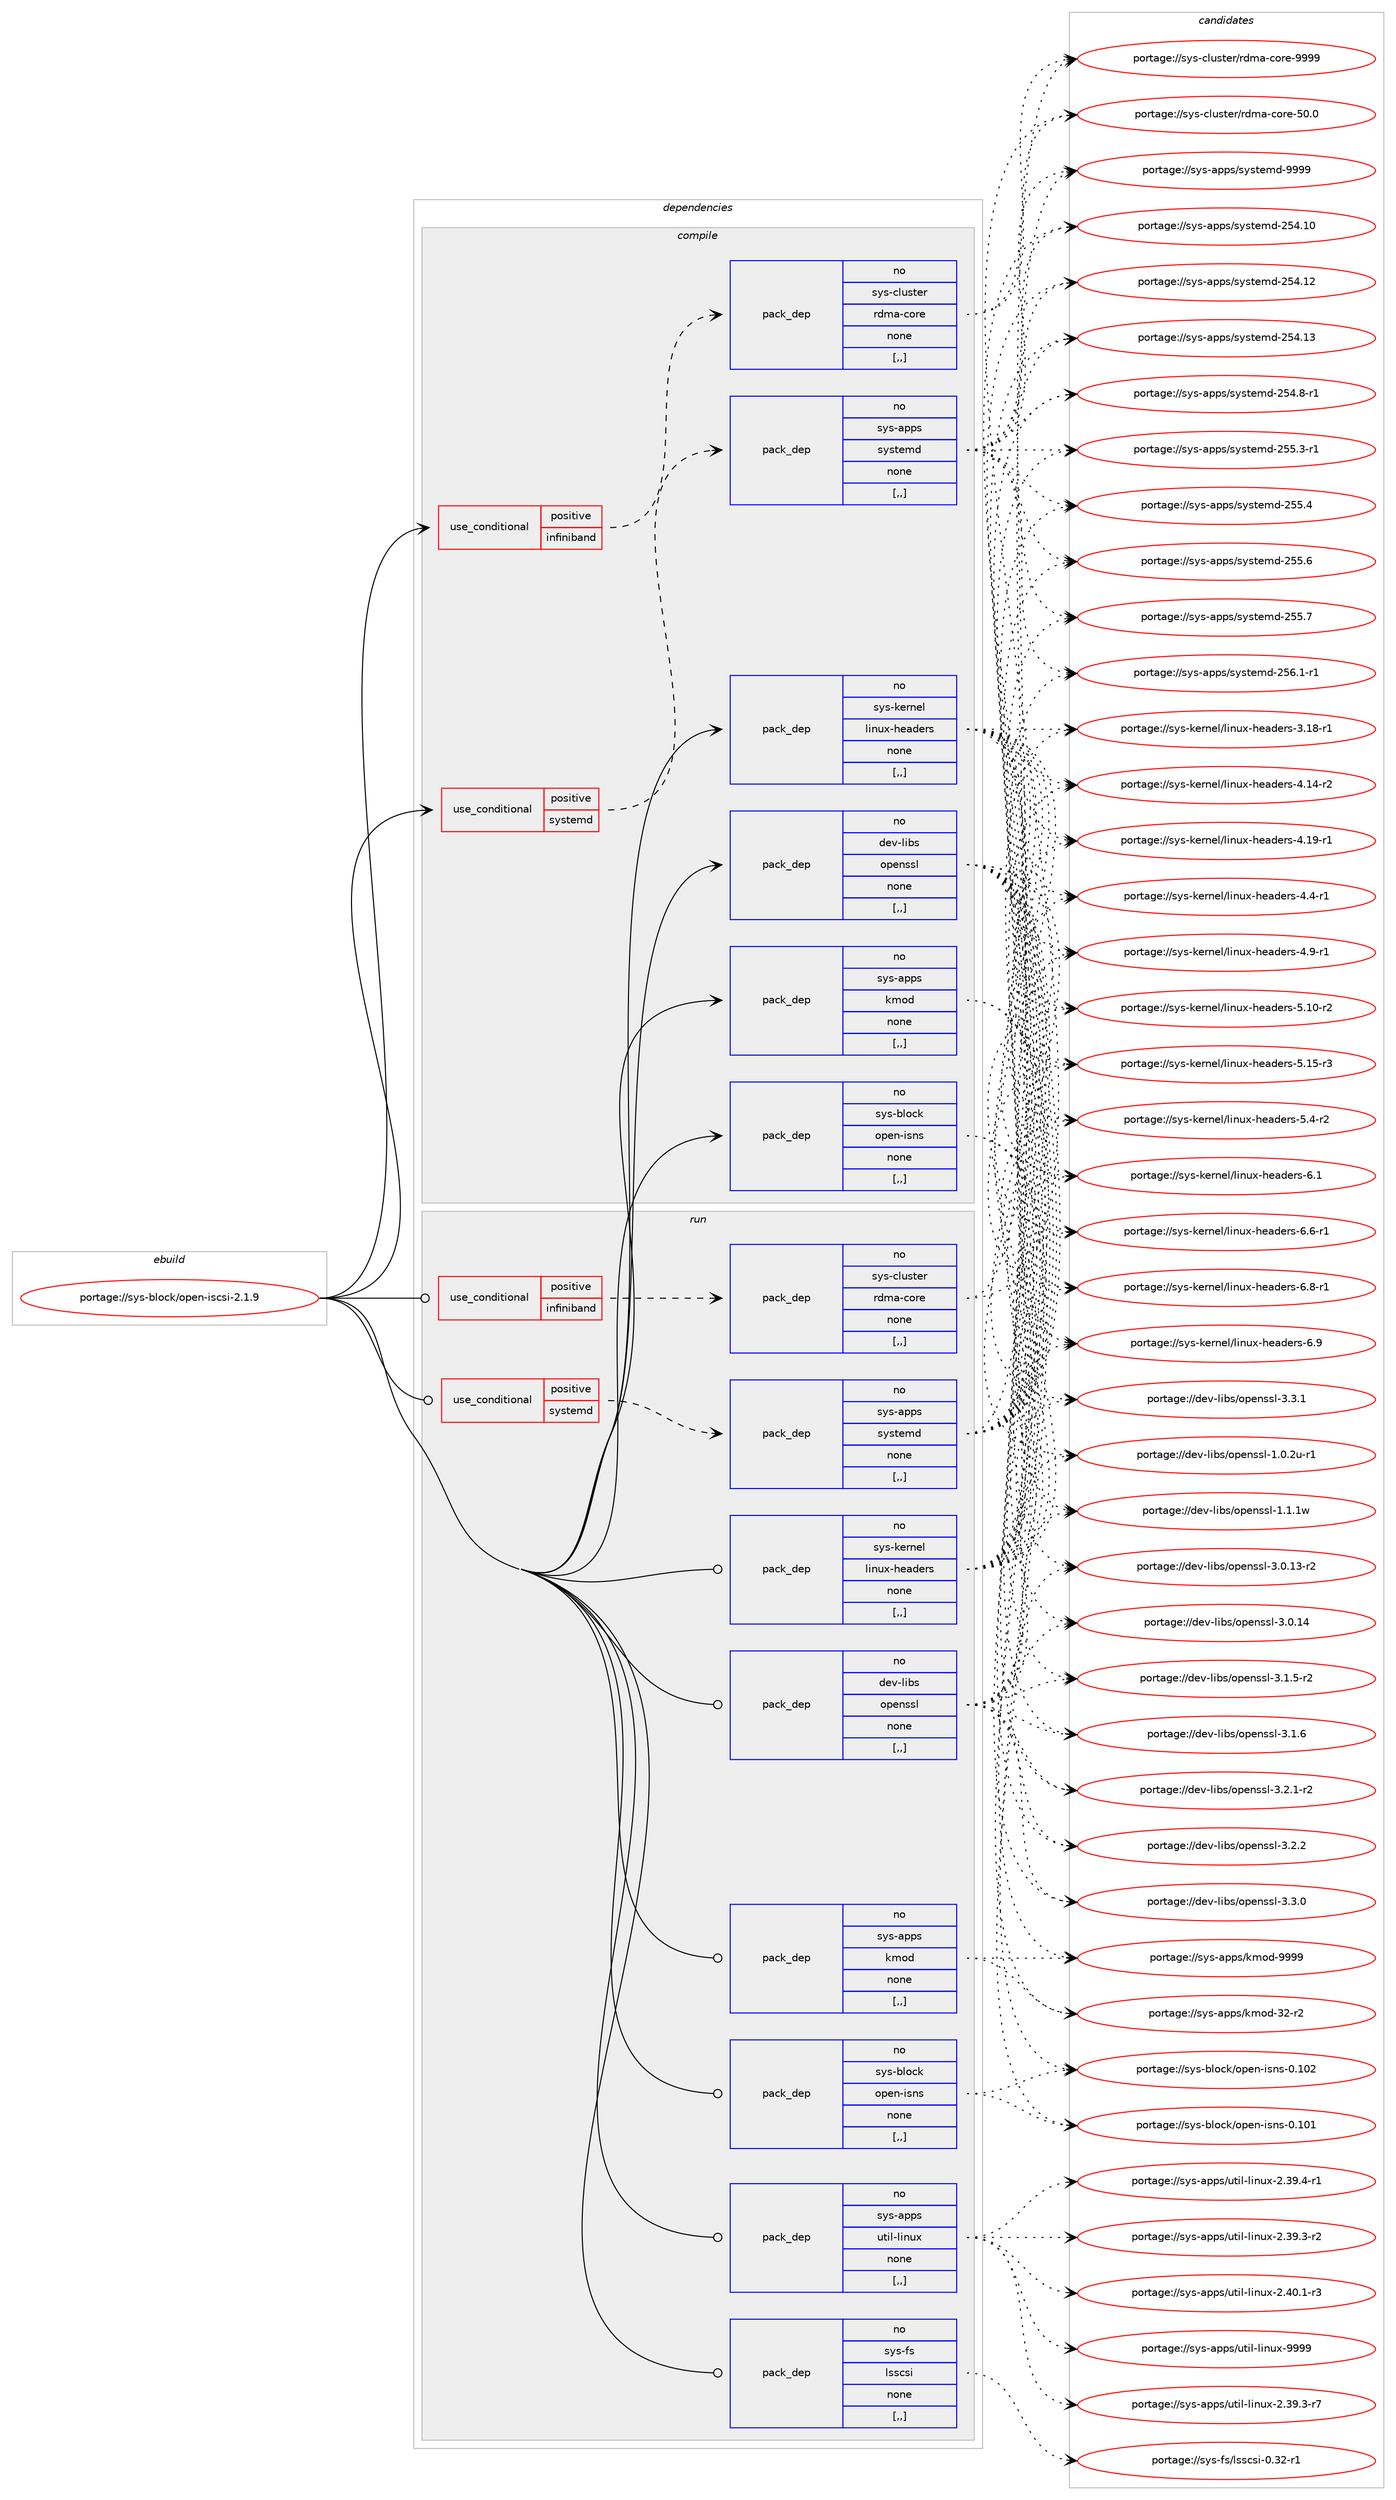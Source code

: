 digraph prolog {

# *************
# Graph options
# *************

newrank=true;
concentrate=true;
compound=true;
graph [rankdir=LR,fontname=Helvetica,fontsize=10,ranksep=1.5];#, ranksep=2.5, nodesep=0.2];
edge  [arrowhead=vee];
node  [fontname=Helvetica,fontsize=10];

# **********
# The ebuild
# **********

subgraph cluster_leftcol {
color=gray;
rank=same;
label=<<i>ebuild</i>>;
id [label="portage://sys-block/open-iscsi-2.1.9", color=red, width=4, href="../sys-block/open-iscsi-2.1.9.svg"];
}

# ****************
# The dependencies
# ****************

subgraph cluster_midcol {
color=gray;
label=<<i>dependencies</i>>;
subgraph cluster_compile {
fillcolor="#eeeeee";
style=filled;
label=<<i>compile</i>>;
subgraph cond111057 {
dependency418658 [label=<<TABLE BORDER="0" CELLBORDER="1" CELLSPACING="0" CELLPADDING="4"><TR><TD ROWSPAN="3" CELLPADDING="10">use_conditional</TD></TR><TR><TD>positive</TD></TR><TR><TD>infiniband</TD></TR></TABLE>>, shape=none, color=red];
subgraph pack304732 {
dependency418659 [label=<<TABLE BORDER="0" CELLBORDER="1" CELLSPACING="0" CELLPADDING="4" WIDTH="220"><TR><TD ROWSPAN="6" CELLPADDING="30">pack_dep</TD></TR><TR><TD WIDTH="110">no</TD></TR><TR><TD>sys-cluster</TD></TR><TR><TD>rdma-core</TD></TR><TR><TD>none</TD></TR><TR><TD>[,,]</TD></TR></TABLE>>, shape=none, color=blue];
}
dependency418658:e -> dependency418659:w [weight=20,style="dashed",arrowhead="vee"];
}
id:e -> dependency418658:w [weight=20,style="solid",arrowhead="vee"];
subgraph cond111058 {
dependency418660 [label=<<TABLE BORDER="0" CELLBORDER="1" CELLSPACING="0" CELLPADDING="4"><TR><TD ROWSPAN="3" CELLPADDING="10">use_conditional</TD></TR><TR><TD>positive</TD></TR><TR><TD>systemd</TD></TR></TABLE>>, shape=none, color=red];
subgraph pack304733 {
dependency418661 [label=<<TABLE BORDER="0" CELLBORDER="1" CELLSPACING="0" CELLPADDING="4" WIDTH="220"><TR><TD ROWSPAN="6" CELLPADDING="30">pack_dep</TD></TR><TR><TD WIDTH="110">no</TD></TR><TR><TD>sys-apps</TD></TR><TR><TD>systemd</TD></TR><TR><TD>none</TD></TR><TR><TD>[,,]</TD></TR></TABLE>>, shape=none, color=blue];
}
dependency418660:e -> dependency418661:w [weight=20,style="dashed",arrowhead="vee"];
}
id:e -> dependency418660:w [weight=20,style="solid",arrowhead="vee"];
subgraph pack304734 {
dependency418662 [label=<<TABLE BORDER="0" CELLBORDER="1" CELLSPACING="0" CELLPADDING="4" WIDTH="220"><TR><TD ROWSPAN="6" CELLPADDING="30">pack_dep</TD></TR><TR><TD WIDTH="110">no</TD></TR><TR><TD>dev-libs</TD></TR><TR><TD>openssl</TD></TR><TR><TD>none</TD></TR><TR><TD>[,,]</TD></TR></TABLE>>, shape=none, color=blue];
}
id:e -> dependency418662:w [weight=20,style="solid",arrowhead="vee"];
subgraph pack304735 {
dependency418663 [label=<<TABLE BORDER="0" CELLBORDER="1" CELLSPACING="0" CELLPADDING="4" WIDTH="220"><TR><TD ROWSPAN="6" CELLPADDING="30">pack_dep</TD></TR><TR><TD WIDTH="110">no</TD></TR><TR><TD>sys-apps</TD></TR><TR><TD>kmod</TD></TR><TR><TD>none</TD></TR><TR><TD>[,,]</TD></TR></TABLE>>, shape=none, color=blue];
}
id:e -> dependency418663:w [weight=20,style="solid",arrowhead="vee"];
subgraph pack304736 {
dependency418664 [label=<<TABLE BORDER="0" CELLBORDER="1" CELLSPACING="0" CELLPADDING="4" WIDTH="220"><TR><TD ROWSPAN="6" CELLPADDING="30">pack_dep</TD></TR><TR><TD WIDTH="110">no</TD></TR><TR><TD>sys-block</TD></TR><TR><TD>open-isns</TD></TR><TR><TD>none</TD></TR><TR><TD>[,,]</TD></TR></TABLE>>, shape=none, color=blue];
}
id:e -> dependency418664:w [weight=20,style="solid",arrowhead="vee"];
subgraph pack304737 {
dependency418665 [label=<<TABLE BORDER="0" CELLBORDER="1" CELLSPACING="0" CELLPADDING="4" WIDTH="220"><TR><TD ROWSPAN="6" CELLPADDING="30">pack_dep</TD></TR><TR><TD WIDTH="110">no</TD></TR><TR><TD>sys-kernel</TD></TR><TR><TD>linux-headers</TD></TR><TR><TD>none</TD></TR><TR><TD>[,,]</TD></TR></TABLE>>, shape=none, color=blue];
}
id:e -> dependency418665:w [weight=20,style="solid",arrowhead="vee"];
}
subgraph cluster_compileandrun {
fillcolor="#eeeeee";
style=filled;
label=<<i>compile and run</i>>;
}
subgraph cluster_run {
fillcolor="#eeeeee";
style=filled;
label=<<i>run</i>>;
subgraph cond111059 {
dependency418666 [label=<<TABLE BORDER="0" CELLBORDER="1" CELLSPACING="0" CELLPADDING="4"><TR><TD ROWSPAN="3" CELLPADDING="10">use_conditional</TD></TR><TR><TD>positive</TD></TR><TR><TD>infiniband</TD></TR></TABLE>>, shape=none, color=red];
subgraph pack304738 {
dependency418667 [label=<<TABLE BORDER="0" CELLBORDER="1" CELLSPACING="0" CELLPADDING="4" WIDTH="220"><TR><TD ROWSPAN="6" CELLPADDING="30">pack_dep</TD></TR><TR><TD WIDTH="110">no</TD></TR><TR><TD>sys-cluster</TD></TR><TR><TD>rdma-core</TD></TR><TR><TD>none</TD></TR><TR><TD>[,,]</TD></TR></TABLE>>, shape=none, color=blue];
}
dependency418666:e -> dependency418667:w [weight=20,style="dashed",arrowhead="vee"];
}
id:e -> dependency418666:w [weight=20,style="solid",arrowhead="odot"];
subgraph cond111060 {
dependency418668 [label=<<TABLE BORDER="0" CELLBORDER="1" CELLSPACING="0" CELLPADDING="4"><TR><TD ROWSPAN="3" CELLPADDING="10">use_conditional</TD></TR><TR><TD>positive</TD></TR><TR><TD>systemd</TD></TR></TABLE>>, shape=none, color=red];
subgraph pack304739 {
dependency418669 [label=<<TABLE BORDER="0" CELLBORDER="1" CELLSPACING="0" CELLPADDING="4" WIDTH="220"><TR><TD ROWSPAN="6" CELLPADDING="30">pack_dep</TD></TR><TR><TD WIDTH="110">no</TD></TR><TR><TD>sys-apps</TD></TR><TR><TD>systemd</TD></TR><TR><TD>none</TD></TR><TR><TD>[,,]</TD></TR></TABLE>>, shape=none, color=blue];
}
dependency418668:e -> dependency418669:w [weight=20,style="dashed",arrowhead="vee"];
}
id:e -> dependency418668:w [weight=20,style="solid",arrowhead="odot"];
subgraph pack304740 {
dependency418670 [label=<<TABLE BORDER="0" CELLBORDER="1" CELLSPACING="0" CELLPADDING="4" WIDTH="220"><TR><TD ROWSPAN="6" CELLPADDING="30">pack_dep</TD></TR><TR><TD WIDTH="110">no</TD></TR><TR><TD>dev-libs</TD></TR><TR><TD>openssl</TD></TR><TR><TD>none</TD></TR><TR><TD>[,,]</TD></TR></TABLE>>, shape=none, color=blue];
}
id:e -> dependency418670:w [weight=20,style="solid",arrowhead="odot"];
subgraph pack304741 {
dependency418671 [label=<<TABLE BORDER="0" CELLBORDER="1" CELLSPACING="0" CELLPADDING="4" WIDTH="220"><TR><TD ROWSPAN="6" CELLPADDING="30">pack_dep</TD></TR><TR><TD WIDTH="110">no</TD></TR><TR><TD>sys-apps</TD></TR><TR><TD>kmod</TD></TR><TR><TD>none</TD></TR><TR><TD>[,,]</TD></TR></TABLE>>, shape=none, color=blue];
}
id:e -> dependency418671:w [weight=20,style="solid",arrowhead="odot"];
subgraph pack304742 {
dependency418672 [label=<<TABLE BORDER="0" CELLBORDER="1" CELLSPACING="0" CELLPADDING="4" WIDTH="220"><TR><TD ROWSPAN="6" CELLPADDING="30">pack_dep</TD></TR><TR><TD WIDTH="110">no</TD></TR><TR><TD>sys-apps</TD></TR><TR><TD>util-linux</TD></TR><TR><TD>none</TD></TR><TR><TD>[,,]</TD></TR></TABLE>>, shape=none, color=blue];
}
id:e -> dependency418672:w [weight=20,style="solid",arrowhead="odot"];
subgraph pack304743 {
dependency418673 [label=<<TABLE BORDER="0" CELLBORDER="1" CELLSPACING="0" CELLPADDING="4" WIDTH="220"><TR><TD ROWSPAN="6" CELLPADDING="30">pack_dep</TD></TR><TR><TD WIDTH="110">no</TD></TR><TR><TD>sys-block</TD></TR><TR><TD>open-isns</TD></TR><TR><TD>none</TD></TR><TR><TD>[,,]</TD></TR></TABLE>>, shape=none, color=blue];
}
id:e -> dependency418673:w [weight=20,style="solid",arrowhead="odot"];
subgraph pack304744 {
dependency418674 [label=<<TABLE BORDER="0" CELLBORDER="1" CELLSPACING="0" CELLPADDING="4" WIDTH="220"><TR><TD ROWSPAN="6" CELLPADDING="30">pack_dep</TD></TR><TR><TD WIDTH="110">no</TD></TR><TR><TD>sys-fs</TD></TR><TR><TD>lsscsi</TD></TR><TR><TD>none</TD></TR><TR><TD>[,,]</TD></TR></TABLE>>, shape=none, color=blue];
}
id:e -> dependency418674:w [weight=20,style="solid",arrowhead="odot"];
subgraph pack304745 {
dependency418675 [label=<<TABLE BORDER="0" CELLBORDER="1" CELLSPACING="0" CELLPADDING="4" WIDTH="220"><TR><TD ROWSPAN="6" CELLPADDING="30">pack_dep</TD></TR><TR><TD WIDTH="110">no</TD></TR><TR><TD>sys-kernel</TD></TR><TR><TD>linux-headers</TD></TR><TR><TD>none</TD></TR><TR><TD>[,,]</TD></TR></TABLE>>, shape=none, color=blue];
}
id:e -> dependency418675:w [weight=20,style="solid",arrowhead="odot"];
}
}

# **************
# The candidates
# **************

subgraph cluster_choices {
rank=same;
color=gray;
label=<<i>candidates</i>>;

subgraph choice304732 {
color=black;
nodesep=1;
choice1151211154599108117115116101114471141001099745991111141014553484648 [label="portage://sys-cluster/rdma-core-50.0", color=red, width=4,href="../sys-cluster/rdma-core-50.0.svg"];
choice1151211154599108117115116101114471141001099745991111141014557575757 [label="portage://sys-cluster/rdma-core-9999", color=red, width=4,href="../sys-cluster/rdma-core-9999.svg"];
dependency418659:e -> choice1151211154599108117115116101114471141001099745991111141014553484648:w [style=dotted,weight="100"];
dependency418659:e -> choice1151211154599108117115116101114471141001099745991111141014557575757:w [style=dotted,weight="100"];
}
subgraph choice304733 {
color=black;
nodesep=1;
choice11512111545971121121154711512111511610110910045505352464948 [label="portage://sys-apps/systemd-254.10", color=red, width=4,href="../sys-apps/systemd-254.10.svg"];
choice11512111545971121121154711512111511610110910045505352464950 [label="portage://sys-apps/systemd-254.12", color=red, width=4,href="../sys-apps/systemd-254.12.svg"];
choice11512111545971121121154711512111511610110910045505352464951 [label="portage://sys-apps/systemd-254.13", color=red, width=4,href="../sys-apps/systemd-254.13.svg"];
choice1151211154597112112115471151211151161011091004550535246564511449 [label="portage://sys-apps/systemd-254.8-r1", color=red, width=4,href="../sys-apps/systemd-254.8-r1.svg"];
choice1151211154597112112115471151211151161011091004550535346514511449 [label="portage://sys-apps/systemd-255.3-r1", color=red, width=4,href="../sys-apps/systemd-255.3-r1.svg"];
choice115121115459711211211547115121115116101109100455053534652 [label="portage://sys-apps/systemd-255.4", color=red, width=4,href="../sys-apps/systemd-255.4.svg"];
choice115121115459711211211547115121115116101109100455053534654 [label="portage://sys-apps/systemd-255.6", color=red, width=4,href="../sys-apps/systemd-255.6.svg"];
choice115121115459711211211547115121115116101109100455053534655 [label="portage://sys-apps/systemd-255.7", color=red, width=4,href="../sys-apps/systemd-255.7.svg"];
choice1151211154597112112115471151211151161011091004550535446494511449 [label="portage://sys-apps/systemd-256.1-r1", color=red, width=4,href="../sys-apps/systemd-256.1-r1.svg"];
choice1151211154597112112115471151211151161011091004557575757 [label="portage://sys-apps/systemd-9999", color=red, width=4,href="../sys-apps/systemd-9999.svg"];
dependency418661:e -> choice11512111545971121121154711512111511610110910045505352464948:w [style=dotted,weight="100"];
dependency418661:e -> choice11512111545971121121154711512111511610110910045505352464950:w [style=dotted,weight="100"];
dependency418661:e -> choice11512111545971121121154711512111511610110910045505352464951:w [style=dotted,weight="100"];
dependency418661:e -> choice1151211154597112112115471151211151161011091004550535246564511449:w [style=dotted,weight="100"];
dependency418661:e -> choice1151211154597112112115471151211151161011091004550535346514511449:w [style=dotted,weight="100"];
dependency418661:e -> choice115121115459711211211547115121115116101109100455053534652:w [style=dotted,weight="100"];
dependency418661:e -> choice115121115459711211211547115121115116101109100455053534654:w [style=dotted,weight="100"];
dependency418661:e -> choice115121115459711211211547115121115116101109100455053534655:w [style=dotted,weight="100"];
dependency418661:e -> choice1151211154597112112115471151211151161011091004550535446494511449:w [style=dotted,weight="100"];
dependency418661:e -> choice1151211154597112112115471151211151161011091004557575757:w [style=dotted,weight="100"];
}
subgraph choice304734 {
color=black;
nodesep=1;
choice1001011184510810598115471111121011101151151084549464846501174511449 [label="portage://dev-libs/openssl-1.0.2u-r1", color=red, width=4,href="../dev-libs/openssl-1.0.2u-r1.svg"];
choice100101118451081059811547111112101110115115108454946494649119 [label="portage://dev-libs/openssl-1.1.1w", color=red, width=4,href="../dev-libs/openssl-1.1.1w.svg"];
choice100101118451081059811547111112101110115115108455146484649514511450 [label="portage://dev-libs/openssl-3.0.13-r2", color=red, width=4,href="../dev-libs/openssl-3.0.13-r2.svg"];
choice10010111845108105981154711111210111011511510845514648464952 [label="portage://dev-libs/openssl-3.0.14", color=red, width=4,href="../dev-libs/openssl-3.0.14.svg"];
choice1001011184510810598115471111121011101151151084551464946534511450 [label="portage://dev-libs/openssl-3.1.5-r2", color=red, width=4,href="../dev-libs/openssl-3.1.5-r2.svg"];
choice100101118451081059811547111112101110115115108455146494654 [label="portage://dev-libs/openssl-3.1.6", color=red, width=4,href="../dev-libs/openssl-3.1.6.svg"];
choice1001011184510810598115471111121011101151151084551465046494511450 [label="portage://dev-libs/openssl-3.2.1-r2", color=red, width=4,href="../dev-libs/openssl-3.2.1-r2.svg"];
choice100101118451081059811547111112101110115115108455146504650 [label="portage://dev-libs/openssl-3.2.2", color=red, width=4,href="../dev-libs/openssl-3.2.2.svg"];
choice100101118451081059811547111112101110115115108455146514648 [label="portage://dev-libs/openssl-3.3.0", color=red, width=4,href="../dev-libs/openssl-3.3.0.svg"];
choice100101118451081059811547111112101110115115108455146514649 [label="portage://dev-libs/openssl-3.3.1", color=red, width=4,href="../dev-libs/openssl-3.3.1.svg"];
dependency418662:e -> choice1001011184510810598115471111121011101151151084549464846501174511449:w [style=dotted,weight="100"];
dependency418662:e -> choice100101118451081059811547111112101110115115108454946494649119:w [style=dotted,weight="100"];
dependency418662:e -> choice100101118451081059811547111112101110115115108455146484649514511450:w [style=dotted,weight="100"];
dependency418662:e -> choice10010111845108105981154711111210111011511510845514648464952:w [style=dotted,weight="100"];
dependency418662:e -> choice1001011184510810598115471111121011101151151084551464946534511450:w [style=dotted,weight="100"];
dependency418662:e -> choice100101118451081059811547111112101110115115108455146494654:w [style=dotted,weight="100"];
dependency418662:e -> choice1001011184510810598115471111121011101151151084551465046494511450:w [style=dotted,weight="100"];
dependency418662:e -> choice100101118451081059811547111112101110115115108455146504650:w [style=dotted,weight="100"];
dependency418662:e -> choice100101118451081059811547111112101110115115108455146514648:w [style=dotted,weight="100"];
dependency418662:e -> choice100101118451081059811547111112101110115115108455146514649:w [style=dotted,weight="100"];
}
subgraph choice304735 {
color=black;
nodesep=1;
choice1151211154597112112115471071091111004551504511450 [label="portage://sys-apps/kmod-32-r2", color=red, width=4,href="../sys-apps/kmod-32-r2.svg"];
choice1151211154597112112115471071091111004557575757 [label="portage://sys-apps/kmod-9999", color=red, width=4,href="../sys-apps/kmod-9999.svg"];
dependency418663:e -> choice1151211154597112112115471071091111004551504511450:w [style=dotted,weight="100"];
dependency418663:e -> choice1151211154597112112115471071091111004557575757:w [style=dotted,weight="100"];
}
subgraph choice304736 {
color=black;
nodesep=1;
choice1151211154598108111991074711111210111045105115110115454846494849 [label="portage://sys-block/open-isns-0.101", color=red, width=4,href="../sys-block/open-isns-0.101.svg"];
choice1151211154598108111991074711111210111045105115110115454846494850 [label="portage://sys-block/open-isns-0.102", color=red, width=4,href="../sys-block/open-isns-0.102.svg"];
dependency418664:e -> choice1151211154598108111991074711111210111045105115110115454846494849:w [style=dotted,weight="100"];
dependency418664:e -> choice1151211154598108111991074711111210111045105115110115454846494850:w [style=dotted,weight="100"];
}
subgraph choice304737 {
color=black;
nodesep=1;
choice1151211154510710111411010110847108105110117120451041019710010111411545514649564511449 [label="portage://sys-kernel/linux-headers-3.18-r1", color=red, width=4,href="../sys-kernel/linux-headers-3.18-r1.svg"];
choice1151211154510710111411010110847108105110117120451041019710010111411545524649524511450 [label="portage://sys-kernel/linux-headers-4.14-r2", color=red, width=4,href="../sys-kernel/linux-headers-4.14-r2.svg"];
choice1151211154510710111411010110847108105110117120451041019710010111411545524649574511449 [label="portage://sys-kernel/linux-headers-4.19-r1", color=red, width=4,href="../sys-kernel/linux-headers-4.19-r1.svg"];
choice11512111545107101114110101108471081051101171204510410197100101114115455246524511449 [label="portage://sys-kernel/linux-headers-4.4-r1", color=red, width=4,href="../sys-kernel/linux-headers-4.4-r1.svg"];
choice11512111545107101114110101108471081051101171204510410197100101114115455246574511449 [label="portage://sys-kernel/linux-headers-4.9-r1", color=red, width=4,href="../sys-kernel/linux-headers-4.9-r1.svg"];
choice1151211154510710111411010110847108105110117120451041019710010111411545534649484511450 [label="portage://sys-kernel/linux-headers-5.10-r2", color=red, width=4,href="../sys-kernel/linux-headers-5.10-r2.svg"];
choice1151211154510710111411010110847108105110117120451041019710010111411545534649534511451 [label="portage://sys-kernel/linux-headers-5.15-r3", color=red, width=4,href="../sys-kernel/linux-headers-5.15-r3.svg"];
choice11512111545107101114110101108471081051101171204510410197100101114115455346524511450 [label="portage://sys-kernel/linux-headers-5.4-r2", color=red, width=4,href="../sys-kernel/linux-headers-5.4-r2.svg"];
choice1151211154510710111411010110847108105110117120451041019710010111411545544649 [label="portage://sys-kernel/linux-headers-6.1", color=red, width=4,href="../sys-kernel/linux-headers-6.1.svg"];
choice11512111545107101114110101108471081051101171204510410197100101114115455446544511449 [label="portage://sys-kernel/linux-headers-6.6-r1", color=red, width=4,href="../sys-kernel/linux-headers-6.6-r1.svg"];
choice11512111545107101114110101108471081051101171204510410197100101114115455446564511449 [label="portage://sys-kernel/linux-headers-6.8-r1", color=red, width=4,href="../sys-kernel/linux-headers-6.8-r1.svg"];
choice1151211154510710111411010110847108105110117120451041019710010111411545544657 [label="portage://sys-kernel/linux-headers-6.9", color=red, width=4,href="../sys-kernel/linux-headers-6.9.svg"];
dependency418665:e -> choice1151211154510710111411010110847108105110117120451041019710010111411545514649564511449:w [style=dotted,weight="100"];
dependency418665:e -> choice1151211154510710111411010110847108105110117120451041019710010111411545524649524511450:w [style=dotted,weight="100"];
dependency418665:e -> choice1151211154510710111411010110847108105110117120451041019710010111411545524649574511449:w [style=dotted,weight="100"];
dependency418665:e -> choice11512111545107101114110101108471081051101171204510410197100101114115455246524511449:w [style=dotted,weight="100"];
dependency418665:e -> choice11512111545107101114110101108471081051101171204510410197100101114115455246574511449:w [style=dotted,weight="100"];
dependency418665:e -> choice1151211154510710111411010110847108105110117120451041019710010111411545534649484511450:w [style=dotted,weight="100"];
dependency418665:e -> choice1151211154510710111411010110847108105110117120451041019710010111411545534649534511451:w [style=dotted,weight="100"];
dependency418665:e -> choice11512111545107101114110101108471081051101171204510410197100101114115455346524511450:w [style=dotted,weight="100"];
dependency418665:e -> choice1151211154510710111411010110847108105110117120451041019710010111411545544649:w [style=dotted,weight="100"];
dependency418665:e -> choice11512111545107101114110101108471081051101171204510410197100101114115455446544511449:w [style=dotted,weight="100"];
dependency418665:e -> choice11512111545107101114110101108471081051101171204510410197100101114115455446564511449:w [style=dotted,weight="100"];
dependency418665:e -> choice1151211154510710111411010110847108105110117120451041019710010111411545544657:w [style=dotted,weight="100"];
}
subgraph choice304738 {
color=black;
nodesep=1;
choice1151211154599108117115116101114471141001099745991111141014553484648 [label="portage://sys-cluster/rdma-core-50.0", color=red, width=4,href="../sys-cluster/rdma-core-50.0.svg"];
choice1151211154599108117115116101114471141001099745991111141014557575757 [label="portage://sys-cluster/rdma-core-9999", color=red, width=4,href="../sys-cluster/rdma-core-9999.svg"];
dependency418667:e -> choice1151211154599108117115116101114471141001099745991111141014553484648:w [style=dotted,weight="100"];
dependency418667:e -> choice1151211154599108117115116101114471141001099745991111141014557575757:w [style=dotted,weight="100"];
}
subgraph choice304739 {
color=black;
nodesep=1;
choice11512111545971121121154711512111511610110910045505352464948 [label="portage://sys-apps/systemd-254.10", color=red, width=4,href="../sys-apps/systemd-254.10.svg"];
choice11512111545971121121154711512111511610110910045505352464950 [label="portage://sys-apps/systemd-254.12", color=red, width=4,href="../sys-apps/systemd-254.12.svg"];
choice11512111545971121121154711512111511610110910045505352464951 [label="portage://sys-apps/systemd-254.13", color=red, width=4,href="../sys-apps/systemd-254.13.svg"];
choice1151211154597112112115471151211151161011091004550535246564511449 [label="portage://sys-apps/systemd-254.8-r1", color=red, width=4,href="../sys-apps/systemd-254.8-r1.svg"];
choice1151211154597112112115471151211151161011091004550535346514511449 [label="portage://sys-apps/systemd-255.3-r1", color=red, width=4,href="../sys-apps/systemd-255.3-r1.svg"];
choice115121115459711211211547115121115116101109100455053534652 [label="portage://sys-apps/systemd-255.4", color=red, width=4,href="../sys-apps/systemd-255.4.svg"];
choice115121115459711211211547115121115116101109100455053534654 [label="portage://sys-apps/systemd-255.6", color=red, width=4,href="../sys-apps/systemd-255.6.svg"];
choice115121115459711211211547115121115116101109100455053534655 [label="portage://sys-apps/systemd-255.7", color=red, width=4,href="../sys-apps/systemd-255.7.svg"];
choice1151211154597112112115471151211151161011091004550535446494511449 [label="portage://sys-apps/systemd-256.1-r1", color=red, width=4,href="../sys-apps/systemd-256.1-r1.svg"];
choice1151211154597112112115471151211151161011091004557575757 [label="portage://sys-apps/systemd-9999", color=red, width=4,href="../sys-apps/systemd-9999.svg"];
dependency418669:e -> choice11512111545971121121154711512111511610110910045505352464948:w [style=dotted,weight="100"];
dependency418669:e -> choice11512111545971121121154711512111511610110910045505352464950:w [style=dotted,weight="100"];
dependency418669:e -> choice11512111545971121121154711512111511610110910045505352464951:w [style=dotted,weight="100"];
dependency418669:e -> choice1151211154597112112115471151211151161011091004550535246564511449:w [style=dotted,weight="100"];
dependency418669:e -> choice1151211154597112112115471151211151161011091004550535346514511449:w [style=dotted,weight="100"];
dependency418669:e -> choice115121115459711211211547115121115116101109100455053534652:w [style=dotted,weight="100"];
dependency418669:e -> choice115121115459711211211547115121115116101109100455053534654:w [style=dotted,weight="100"];
dependency418669:e -> choice115121115459711211211547115121115116101109100455053534655:w [style=dotted,weight="100"];
dependency418669:e -> choice1151211154597112112115471151211151161011091004550535446494511449:w [style=dotted,weight="100"];
dependency418669:e -> choice1151211154597112112115471151211151161011091004557575757:w [style=dotted,weight="100"];
}
subgraph choice304740 {
color=black;
nodesep=1;
choice1001011184510810598115471111121011101151151084549464846501174511449 [label="portage://dev-libs/openssl-1.0.2u-r1", color=red, width=4,href="../dev-libs/openssl-1.0.2u-r1.svg"];
choice100101118451081059811547111112101110115115108454946494649119 [label="portage://dev-libs/openssl-1.1.1w", color=red, width=4,href="../dev-libs/openssl-1.1.1w.svg"];
choice100101118451081059811547111112101110115115108455146484649514511450 [label="portage://dev-libs/openssl-3.0.13-r2", color=red, width=4,href="../dev-libs/openssl-3.0.13-r2.svg"];
choice10010111845108105981154711111210111011511510845514648464952 [label="portage://dev-libs/openssl-3.0.14", color=red, width=4,href="../dev-libs/openssl-3.0.14.svg"];
choice1001011184510810598115471111121011101151151084551464946534511450 [label="portage://dev-libs/openssl-3.1.5-r2", color=red, width=4,href="../dev-libs/openssl-3.1.5-r2.svg"];
choice100101118451081059811547111112101110115115108455146494654 [label="portage://dev-libs/openssl-3.1.6", color=red, width=4,href="../dev-libs/openssl-3.1.6.svg"];
choice1001011184510810598115471111121011101151151084551465046494511450 [label="portage://dev-libs/openssl-3.2.1-r2", color=red, width=4,href="../dev-libs/openssl-3.2.1-r2.svg"];
choice100101118451081059811547111112101110115115108455146504650 [label="portage://dev-libs/openssl-3.2.2", color=red, width=4,href="../dev-libs/openssl-3.2.2.svg"];
choice100101118451081059811547111112101110115115108455146514648 [label="portage://dev-libs/openssl-3.3.0", color=red, width=4,href="../dev-libs/openssl-3.3.0.svg"];
choice100101118451081059811547111112101110115115108455146514649 [label="portage://dev-libs/openssl-3.3.1", color=red, width=4,href="../dev-libs/openssl-3.3.1.svg"];
dependency418670:e -> choice1001011184510810598115471111121011101151151084549464846501174511449:w [style=dotted,weight="100"];
dependency418670:e -> choice100101118451081059811547111112101110115115108454946494649119:w [style=dotted,weight="100"];
dependency418670:e -> choice100101118451081059811547111112101110115115108455146484649514511450:w [style=dotted,weight="100"];
dependency418670:e -> choice10010111845108105981154711111210111011511510845514648464952:w [style=dotted,weight="100"];
dependency418670:e -> choice1001011184510810598115471111121011101151151084551464946534511450:w [style=dotted,weight="100"];
dependency418670:e -> choice100101118451081059811547111112101110115115108455146494654:w [style=dotted,weight="100"];
dependency418670:e -> choice1001011184510810598115471111121011101151151084551465046494511450:w [style=dotted,weight="100"];
dependency418670:e -> choice100101118451081059811547111112101110115115108455146504650:w [style=dotted,weight="100"];
dependency418670:e -> choice100101118451081059811547111112101110115115108455146514648:w [style=dotted,weight="100"];
dependency418670:e -> choice100101118451081059811547111112101110115115108455146514649:w [style=dotted,weight="100"];
}
subgraph choice304741 {
color=black;
nodesep=1;
choice1151211154597112112115471071091111004551504511450 [label="portage://sys-apps/kmod-32-r2", color=red, width=4,href="../sys-apps/kmod-32-r2.svg"];
choice1151211154597112112115471071091111004557575757 [label="portage://sys-apps/kmod-9999", color=red, width=4,href="../sys-apps/kmod-9999.svg"];
dependency418671:e -> choice1151211154597112112115471071091111004551504511450:w [style=dotted,weight="100"];
dependency418671:e -> choice1151211154597112112115471071091111004557575757:w [style=dotted,weight="100"];
}
subgraph choice304742 {
color=black;
nodesep=1;
choice11512111545971121121154711711610510845108105110117120455046515746514511450 [label="portage://sys-apps/util-linux-2.39.3-r2", color=red, width=4,href="../sys-apps/util-linux-2.39.3-r2.svg"];
choice11512111545971121121154711711610510845108105110117120455046515746514511455 [label="portage://sys-apps/util-linux-2.39.3-r7", color=red, width=4,href="../sys-apps/util-linux-2.39.3-r7.svg"];
choice11512111545971121121154711711610510845108105110117120455046515746524511449 [label="portage://sys-apps/util-linux-2.39.4-r1", color=red, width=4,href="../sys-apps/util-linux-2.39.4-r1.svg"];
choice11512111545971121121154711711610510845108105110117120455046524846494511451 [label="portage://sys-apps/util-linux-2.40.1-r3", color=red, width=4,href="../sys-apps/util-linux-2.40.1-r3.svg"];
choice115121115459711211211547117116105108451081051101171204557575757 [label="portage://sys-apps/util-linux-9999", color=red, width=4,href="../sys-apps/util-linux-9999.svg"];
dependency418672:e -> choice11512111545971121121154711711610510845108105110117120455046515746514511450:w [style=dotted,weight="100"];
dependency418672:e -> choice11512111545971121121154711711610510845108105110117120455046515746514511455:w [style=dotted,weight="100"];
dependency418672:e -> choice11512111545971121121154711711610510845108105110117120455046515746524511449:w [style=dotted,weight="100"];
dependency418672:e -> choice11512111545971121121154711711610510845108105110117120455046524846494511451:w [style=dotted,weight="100"];
dependency418672:e -> choice115121115459711211211547117116105108451081051101171204557575757:w [style=dotted,weight="100"];
}
subgraph choice304743 {
color=black;
nodesep=1;
choice1151211154598108111991074711111210111045105115110115454846494849 [label="portage://sys-block/open-isns-0.101", color=red, width=4,href="../sys-block/open-isns-0.101.svg"];
choice1151211154598108111991074711111210111045105115110115454846494850 [label="portage://sys-block/open-isns-0.102", color=red, width=4,href="../sys-block/open-isns-0.102.svg"];
dependency418673:e -> choice1151211154598108111991074711111210111045105115110115454846494849:w [style=dotted,weight="100"];
dependency418673:e -> choice1151211154598108111991074711111210111045105115110115454846494850:w [style=dotted,weight="100"];
}
subgraph choice304744 {
color=black;
nodesep=1;
choice11512111545102115471081151159911510545484651504511449 [label="portage://sys-fs/lsscsi-0.32-r1", color=red, width=4,href="../sys-fs/lsscsi-0.32-r1.svg"];
dependency418674:e -> choice11512111545102115471081151159911510545484651504511449:w [style=dotted,weight="100"];
}
subgraph choice304745 {
color=black;
nodesep=1;
choice1151211154510710111411010110847108105110117120451041019710010111411545514649564511449 [label="portage://sys-kernel/linux-headers-3.18-r1", color=red, width=4,href="../sys-kernel/linux-headers-3.18-r1.svg"];
choice1151211154510710111411010110847108105110117120451041019710010111411545524649524511450 [label="portage://sys-kernel/linux-headers-4.14-r2", color=red, width=4,href="../sys-kernel/linux-headers-4.14-r2.svg"];
choice1151211154510710111411010110847108105110117120451041019710010111411545524649574511449 [label="portage://sys-kernel/linux-headers-4.19-r1", color=red, width=4,href="../sys-kernel/linux-headers-4.19-r1.svg"];
choice11512111545107101114110101108471081051101171204510410197100101114115455246524511449 [label="portage://sys-kernel/linux-headers-4.4-r1", color=red, width=4,href="../sys-kernel/linux-headers-4.4-r1.svg"];
choice11512111545107101114110101108471081051101171204510410197100101114115455246574511449 [label="portage://sys-kernel/linux-headers-4.9-r1", color=red, width=4,href="../sys-kernel/linux-headers-4.9-r1.svg"];
choice1151211154510710111411010110847108105110117120451041019710010111411545534649484511450 [label="portage://sys-kernel/linux-headers-5.10-r2", color=red, width=4,href="../sys-kernel/linux-headers-5.10-r2.svg"];
choice1151211154510710111411010110847108105110117120451041019710010111411545534649534511451 [label="portage://sys-kernel/linux-headers-5.15-r3", color=red, width=4,href="../sys-kernel/linux-headers-5.15-r3.svg"];
choice11512111545107101114110101108471081051101171204510410197100101114115455346524511450 [label="portage://sys-kernel/linux-headers-5.4-r2", color=red, width=4,href="../sys-kernel/linux-headers-5.4-r2.svg"];
choice1151211154510710111411010110847108105110117120451041019710010111411545544649 [label="portage://sys-kernel/linux-headers-6.1", color=red, width=4,href="../sys-kernel/linux-headers-6.1.svg"];
choice11512111545107101114110101108471081051101171204510410197100101114115455446544511449 [label="portage://sys-kernel/linux-headers-6.6-r1", color=red, width=4,href="../sys-kernel/linux-headers-6.6-r1.svg"];
choice11512111545107101114110101108471081051101171204510410197100101114115455446564511449 [label="portage://sys-kernel/linux-headers-6.8-r1", color=red, width=4,href="../sys-kernel/linux-headers-6.8-r1.svg"];
choice1151211154510710111411010110847108105110117120451041019710010111411545544657 [label="portage://sys-kernel/linux-headers-6.9", color=red, width=4,href="../sys-kernel/linux-headers-6.9.svg"];
dependency418675:e -> choice1151211154510710111411010110847108105110117120451041019710010111411545514649564511449:w [style=dotted,weight="100"];
dependency418675:e -> choice1151211154510710111411010110847108105110117120451041019710010111411545524649524511450:w [style=dotted,weight="100"];
dependency418675:e -> choice1151211154510710111411010110847108105110117120451041019710010111411545524649574511449:w [style=dotted,weight="100"];
dependency418675:e -> choice11512111545107101114110101108471081051101171204510410197100101114115455246524511449:w [style=dotted,weight="100"];
dependency418675:e -> choice11512111545107101114110101108471081051101171204510410197100101114115455246574511449:w [style=dotted,weight="100"];
dependency418675:e -> choice1151211154510710111411010110847108105110117120451041019710010111411545534649484511450:w [style=dotted,weight="100"];
dependency418675:e -> choice1151211154510710111411010110847108105110117120451041019710010111411545534649534511451:w [style=dotted,weight="100"];
dependency418675:e -> choice11512111545107101114110101108471081051101171204510410197100101114115455346524511450:w [style=dotted,weight="100"];
dependency418675:e -> choice1151211154510710111411010110847108105110117120451041019710010111411545544649:w [style=dotted,weight="100"];
dependency418675:e -> choice11512111545107101114110101108471081051101171204510410197100101114115455446544511449:w [style=dotted,weight="100"];
dependency418675:e -> choice11512111545107101114110101108471081051101171204510410197100101114115455446564511449:w [style=dotted,weight="100"];
dependency418675:e -> choice1151211154510710111411010110847108105110117120451041019710010111411545544657:w [style=dotted,weight="100"];
}
}

}
